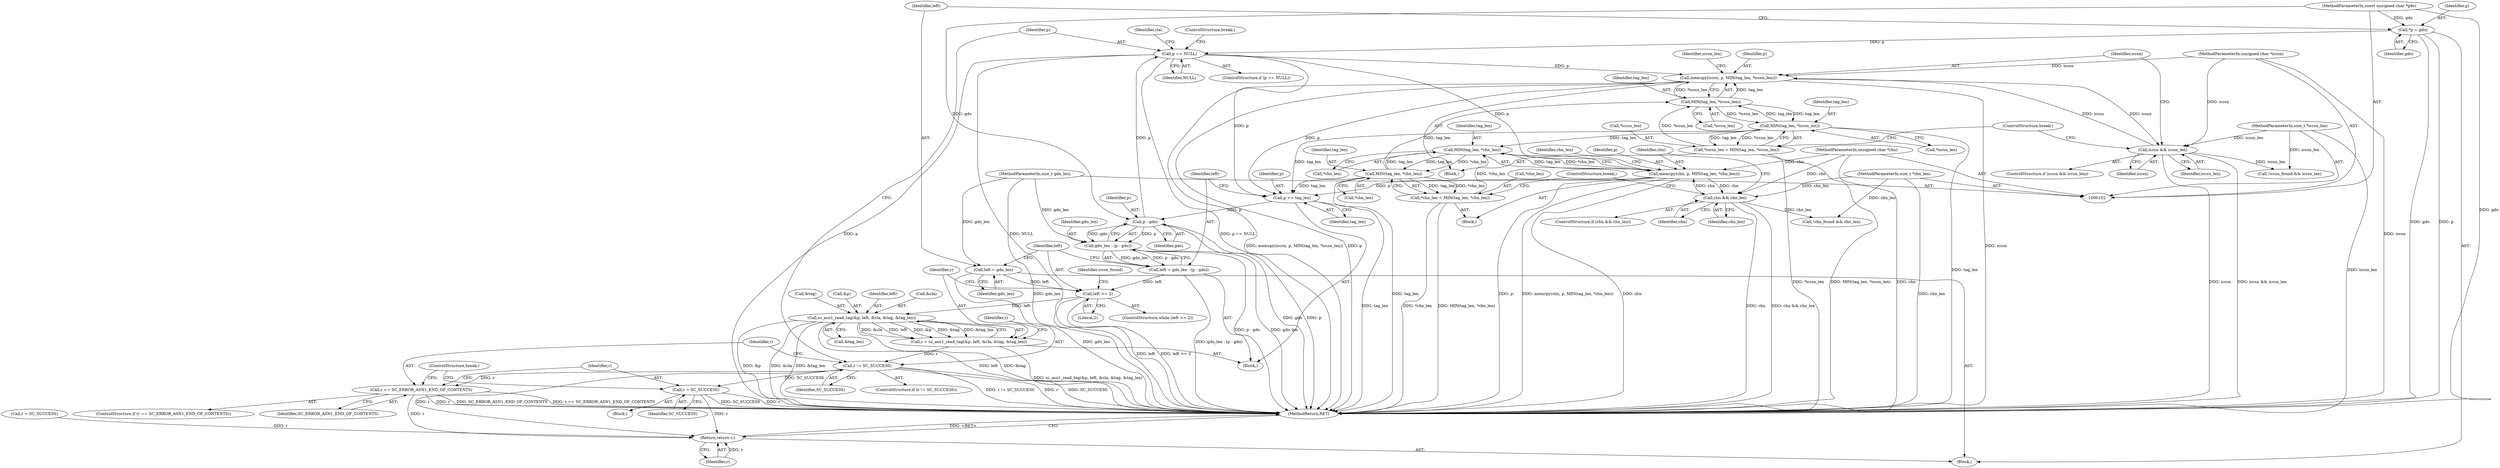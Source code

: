 digraph "0_OpenSC_8fe377e93b4b56060e5bbfb6f3142ceaeca744fa_18@API" {
"1000140" [label="(Call,sc_asn1_read_tag(&p, left, &cla, &tag, &tag_len))"];
"1000131" [label="(Call,left >= 2)"];
"1000229" [label="(Call,left = gdo_len - (p - gdo))"];
"1000231" [label="(Call,gdo_len - (p - gdo))"];
"1000104" [label="(MethodParameterIn,size_t gdo_len)"];
"1000233" [label="(Call,p - gdo)"];
"1000226" [label="(Call,p += tag_len)"];
"1000221" [label="(Call,MIN(tag_len, *chn_len))"];
"1000214" [label="(Call,MIN(tag_len, *chn_len))"];
"1000197" [label="(Call,MIN(tag_len, *iccsn_len))"];
"1000190" [label="(Call,MIN(tag_len, *iccsn_len))"];
"1000194" [label="(Call,*iccsn_len = MIN(tag_len, *iccsn_len))"];
"1000218" [label="(Call,*chn_len = MIN(tag_len, *chn_len))"];
"1000187" [label="(Call,memcpy(iccsn, p, MIN(tag_len, *iccsn_len)))"];
"1000183" [label="(Call,iccsn && iccsn_len)"];
"1000105" [label="(MethodParameterIn,unsigned char *iccsn)"];
"1000106" [label="(MethodParameterIn,size_t *iccsn_len)"];
"1000165" [label="(Call,p == NULL)"];
"1000123" [label="(Call,*p = gdo)"];
"1000103" [label="(MethodParameterIn,const unsigned char *gdo)"];
"1000211" [label="(Call,memcpy(chn, p, MIN(tag_len, *chn_len)))"];
"1000207" [label="(Call,chn && chn_len)"];
"1000107" [label="(MethodParameterIn,unsigned char *chn)"];
"1000108" [label="(MethodParameterIn,size_t *chn_len)"];
"1000127" [label="(Call,left = gdo_len)"];
"1000138" [label="(Call,r = sc_asn1_read_tag(&p, left, &cla, &tag, &tag_len))"];
"1000151" [label="(Call,r != SC_SUCCESS)"];
"1000156" [label="(Call,r == SC_ERROR_ASN1_END_OF_CONTENTS)"];
"1000254" [label="(Return,return r;)"];
"1000160" [label="(Call,r = SC_SUCCESS)"];
"1000123" [label="(Call,*p = gdo)"];
"1000167" [label="(Identifier,NULL)"];
"1000183" [label="(Call,iccsn && iccsn_len)"];
"1000169" [label="(ControlStructure,break;)"];
"1000213" [label="(Identifier,p)"];
"1000223" [label="(Call,*chn_len)"];
"1000159" [label="(Block,)"];
"1000141" [label="(Call,&p)"];
"1000143" [label="(Identifier,left)"];
"1000191" [label="(Identifier,tag_len)"];
"1000150" [label="(ControlStructure,if (r != SC_SUCCESS))"];
"1000156" [label="(Call,r == SC_ERROR_ASN1_END_OF_CONTENTS)"];
"1000140" [label="(Call,sc_asn1_read_tag(&p, left, &cla, &tag, &tag_len))"];
"1000130" [label="(ControlStructure,while (left >= 2))"];
"1000220" [label="(Identifier,chn_len)"];
"1000162" [label="(Identifier,SC_SUCCESS)"];
"1000206" [label="(ControlStructure,if (chn && chn_len))"];
"1000187" [label="(Call,memcpy(iccsn, p, MIN(tag_len, *iccsn_len)))"];
"1000196" [label="(Identifier,iccsn_len)"];
"1000230" [label="(Identifier,left)"];
"1000212" [label="(Identifier,chn)"];
"1000185" [label="(Identifier,iccsn_len)"];
"1000157" [label="(Identifier,r)"];
"1000139" [label="(Identifier,r)"];
"1000144" [label="(Call,&cla)"];
"1000211" [label="(Call,memcpy(chn, p, MIN(tag_len, *chn_len)))"];
"1000129" [label="(Identifier,gdo_len)"];
"1000199" [label="(Call,*iccsn_len)"];
"1000207" [label="(Call,chn && chn_len)"];
"1000131" [label="(Call,left >= 2)"];
"1000226" [label="(Call,p += tag_len)"];
"1000221" [label="(Call,MIN(tag_len, *chn_len))"];
"1000210" [label="(Block,)"];
"1000106" [label="(MethodParameterIn,size_t *iccsn_len)"];
"1000194" [label="(Call,*iccsn_len = MIN(tag_len, *iccsn_len))"];
"1000163" [label="(ControlStructure,break;)"];
"1000190" [label="(Call,MIN(tag_len, *iccsn_len))"];
"1000231" [label="(Call,gdo_len - (p - gdo))"];
"1000134" [label="(Block,)"];
"1000128" [label="(Identifier,left)"];
"1000234" [label="(Identifier,p)"];
"1000192" [label="(Call,*iccsn_len)"];
"1000229" [label="(Call,left = gdo_len - (p - gdo))"];
"1000225" [label="(ControlStructure,break;)"];
"1000186" [label="(Block,)"];
"1000215" [label="(Identifier,tag_len)"];
"1000107" [label="(MethodParameterIn,unsigned char *chn)"];
"1000108" [label="(MethodParameterIn,size_t *chn_len)"];
"1000148" [label="(Call,&tag_len)"];
"1000208" [label="(Identifier,chn)"];
"1000232" [label="(Identifier,gdo_len)"];
"1000138" [label="(Call,r = sc_asn1_read_tag(&p, left, &cla, &tag, &tag_len))"];
"1000233" [label="(Call,p - gdo)"];
"1000103" [label="(MethodParameterIn,const unsigned char *gdo)"];
"1000151" [label="(Call,r != SC_SUCCESS)"];
"1000237" [label="(Call,!iccsn_found && iccsn_len)"];
"1000189" [label="(Identifier,p)"];
"1000201" [label="(ControlStructure,break;)"];
"1000132" [label="(Identifier,left)"];
"1000166" [label="(Identifier,p)"];
"1000209" [label="(Identifier,chn_len)"];
"1000109" [label="(Block,)"];
"1000105" [label="(MethodParameterIn,unsigned char *iccsn)"];
"1000246" [label="(Call,!chn_found && chn_len)"];
"1000133" [label="(Literal,2)"];
"1000164" [label="(ControlStructure,if (p == NULL))"];
"1000146" [label="(Call,&tag)"];
"1000254" [label="(Return,return r;)"];
"1000161" [label="(Identifier,r)"];
"1000235" [label="(Identifier,gdo)"];
"1000256" [label="(MethodReturn,RET)"];
"1000104" [label="(MethodParameterIn,size_t gdo_len)"];
"1000111" [label="(Call,r = SC_SUCCESS)"];
"1000219" [label="(Call,*chn_len)"];
"1000172" [label="(Identifier,cla)"];
"1000155" [label="(ControlStructure,if (r == SC_ERROR_ASN1_END_OF_CONTENTS))"];
"1000153" [label="(Identifier,SC_SUCCESS)"];
"1000214" [label="(Call,MIN(tag_len, *chn_len))"];
"1000198" [label="(Identifier,tag_len)"];
"1000152" [label="(Identifier,r)"];
"1000125" [label="(Identifier,gdo)"];
"1000255" [label="(Identifier,r)"];
"1000239" [label="(Identifier,iccsn_found)"];
"1000195" [label="(Call,*iccsn_len)"];
"1000160" [label="(Call,r = SC_SUCCESS)"];
"1000127" [label="(Call,left = gdo_len)"];
"1000165" [label="(Call,p == NULL)"];
"1000188" [label="(Identifier,iccsn)"];
"1000222" [label="(Identifier,tag_len)"];
"1000158" [label="(Identifier,SC_ERROR_ASN1_END_OF_CONTENTS)"];
"1000218" [label="(Call,*chn_len = MIN(tag_len, *chn_len))"];
"1000228" [label="(Identifier,tag_len)"];
"1000197" [label="(Call,MIN(tag_len, *iccsn_len))"];
"1000182" [label="(ControlStructure,if (iccsn && iccsn_len))"];
"1000227" [label="(Identifier,p)"];
"1000216" [label="(Call,*chn_len)"];
"1000124" [label="(Identifier,p)"];
"1000184" [label="(Identifier,iccsn)"];
"1000140" -> "1000138"  [label="AST: "];
"1000140" -> "1000148"  [label="CFG: "];
"1000141" -> "1000140"  [label="AST: "];
"1000143" -> "1000140"  [label="AST: "];
"1000144" -> "1000140"  [label="AST: "];
"1000146" -> "1000140"  [label="AST: "];
"1000148" -> "1000140"  [label="AST: "];
"1000138" -> "1000140"  [label="CFG: "];
"1000140" -> "1000256"  [label="DDG: &p"];
"1000140" -> "1000256"  [label="DDG: &cla"];
"1000140" -> "1000256"  [label="DDG: &tag_len"];
"1000140" -> "1000256"  [label="DDG: left"];
"1000140" -> "1000256"  [label="DDG: &tag"];
"1000140" -> "1000138"  [label="DDG: &cla"];
"1000140" -> "1000138"  [label="DDG: left"];
"1000140" -> "1000138"  [label="DDG: &p"];
"1000140" -> "1000138"  [label="DDG: &tag"];
"1000140" -> "1000138"  [label="DDG: &tag_len"];
"1000131" -> "1000140"  [label="DDG: left"];
"1000131" -> "1000130"  [label="AST: "];
"1000131" -> "1000133"  [label="CFG: "];
"1000132" -> "1000131"  [label="AST: "];
"1000133" -> "1000131"  [label="AST: "];
"1000139" -> "1000131"  [label="CFG: "];
"1000239" -> "1000131"  [label="CFG: "];
"1000131" -> "1000256"  [label="DDG: left"];
"1000131" -> "1000256"  [label="DDG: left >= 2"];
"1000229" -> "1000131"  [label="DDG: left"];
"1000127" -> "1000131"  [label="DDG: left"];
"1000229" -> "1000134"  [label="AST: "];
"1000229" -> "1000231"  [label="CFG: "];
"1000230" -> "1000229"  [label="AST: "];
"1000231" -> "1000229"  [label="AST: "];
"1000132" -> "1000229"  [label="CFG: "];
"1000229" -> "1000256"  [label="DDG: gdo_len - (p - gdo)"];
"1000231" -> "1000229"  [label="DDG: gdo_len"];
"1000231" -> "1000229"  [label="DDG: p - gdo"];
"1000231" -> "1000233"  [label="CFG: "];
"1000232" -> "1000231"  [label="AST: "];
"1000233" -> "1000231"  [label="AST: "];
"1000231" -> "1000256"  [label="DDG: p - gdo"];
"1000231" -> "1000256"  [label="DDG: gdo_len"];
"1000104" -> "1000231"  [label="DDG: gdo_len"];
"1000233" -> "1000231"  [label="DDG: p"];
"1000233" -> "1000231"  [label="DDG: gdo"];
"1000104" -> "1000102"  [label="AST: "];
"1000104" -> "1000256"  [label="DDG: gdo_len"];
"1000104" -> "1000127"  [label="DDG: gdo_len"];
"1000233" -> "1000235"  [label="CFG: "];
"1000234" -> "1000233"  [label="AST: "];
"1000235" -> "1000233"  [label="AST: "];
"1000233" -> "1000256"  [label="DDG: gdo"];
"1000233" -> "1000256"  [label="DDG: p"];
"1000233" -> "1000165"  [label="DDG: p"];
"1000226" -> "1000233"  [label="DDG: p"];
"1000103" -> "1000233"  [label="DDG: gdo"];
"1000226" -> "1000134"  [label="AST: "];
"1000226" -> "1000228"  [label="CFG: "];
"1000227" -> "1000226"  [label="AST: "];
"1000228" -> "1000226"  [label="AST: "];
"1000230" -> "1000226"  [label="CFG: "];
"1000226" -> "1000256"  [label="DDG: tag_len"];
"1000221" -> "1000226"  [label="DDG: tag_len"];
"1000197" -> "1000226"  [label="DDG: tag_len"];
"1000187" -> "1000226"  [label="DDG: p"];
"1000165" -> "1000226"  [label="DDG: p"];
"1000211" -> "1000226"  [label="DDG: p"];
"1000221" -> "1000218"  [label="AST: "];
"1000221" -> "1000223"  [label="CFG: "];
"1000222" -> "1000221"  [label="AST: "];
"1000223" -> "1000221"  [label="AST: "];
"1000218" -> "1000221"  [label="CFG: "];
"1000221" -> "1000256"  [label="DDG: tag_len"];
"1000221" -> "1000190"  [label="DDG: tag_len"];
"1000221" -> "1000214"  [label="DDG: tag_len"];
"1000221" -> "1000218"  [label="DDG: tag_len"];
"1000221" -> "1000218"  [label="DDG: *chn_len"];
"1000214" -> "1000221"  [label="DDG: tag_len"];
"1000214" -> "1000221"  [label="DDG: *chn_len"];
"1000214" -> "1000211"  [label="AST: "];
"1000214" -> "1000216"  [label="CFG: "];
"1000215" -> "1000214"  [label="AST: "];
"1000216" -> "1000214"  [label="AST: "];
"1000211" -> "1000214"  [label="CFG: "];
"1000214" -> "1000211"  [label="DDG: tag_len"];
"1000214" -> "1000211"  [label="DDG: *chn_len"];
"1000197" -> "1000214"  [label="DDG: tag_len"];
"1000218" -> "1000214"  [label="DDG: *chn_len"];
"1000197" -> "1000194"  [label="AST: "];
"1000197" -> "1000199"  [label="CFG: "];
"1000198" -> "1000197"  [label="AST: "];
"1000199" -> "1000197"  [label="AST: "];
"1000194" -> "1000197"  [label="CFG: "];
"1000197" -> "1000256"  [label="DDG: tag_len"];
"1000197" -> "1000190"  [label="DDG: tag_len"];
"1000197" -> "1000194"  [label="DDG: tag_len"];
"1000197" -> "1000194"  [label="DDG: *iccsn_len"];
"1000190" -> "1000197"  [label="DDG: tag_len"];
"1000190" -> "1000197"  [label="DDG: *iccsn_len"];
"1000190" -> "1000187"  [label="AST: "];
"1000190" -> "1000192"  [label="CFG: "];
"1000191" -> "1000190"  [label="AST: "];
"1000192" -> "1000190"  [label="AST: "];
"1000187" -> "1000190"  [label="CFG: "];
"1000190" -> "1000187"  [label="DDG: tag_len"];
"1000190" -> "1000187"  [label="DDG: *iccsn_len"];
"1000194" -> "1000190"  [label="DDG: *iccsn_len"];
"1000194" -> "1000186"  [label="AST: "];
"1000195" -> "1000194"  [label="AST: "];
"1000201" -> "1000194"  [label="CFG: "];
"1000194" -> "1000256"  [label="DDG: *iccsn_len"];
"1000194" -> "1000256"  [label="DDG: MIN(tag_len, *iccsn_len)"];
"1000218" -> "1000210"  [label="AST: "];
"1000219" -> "1000218"  [label="AST: "];
"1000225" -> "1000218"  [label="CFG: "];
"1000218" -> "1000256"  [label="DDG: MIN(tag_len, *chn_len)"];
"1000218" -> "1000256"  [label="DDG: *chn_len"];
"1000187" -> "1000186"  [label="AST: "];
"1000188" -> "1000187"  [label="AST: "];
"1000189" -> "1000187"  [label="AST: "];
"1000196" -> "1000187"  [label="CFG: "];
"1000187" -> "1000256"  [label="DDG: iccsn"];
"1000187" -> "1000256"  [label="DDG: memcpy(iccsn, p, MIN(tag_len, *iccsn_len))"];
"1000187" -> "1000256"  [label="DDG: p"];
"1000187" -> "1000183"  [label="DDG: iccsn"];
"1000183" -> "1000187"  [label="DDG: iccsn"];
"1000105" -> "1000187"  [label="DDG: iccsn"];
"1000165" -> "1000187"  [label="DDG: p"];
"1000183" -> "1000182"  [label="AST: "];
"1000183" -> "1000184"  [label="CFG: "];
"1000183" -> "1000185"  [label="CFG: "];
"1000184" -> "1000183"  [label="AST: "];
"1000185" -> "1000183"  [label="AST: "];
"1000188" -> "1000183"  [label="CFG: "];
"1000201" -> "1000183"  [label="CFG: "];
"1000183" -> "1000256"  [label="DDG: iccsn"];
"1000183" -> "1000256"  [label="DDG: iccsn && iccsn_len"];
"1000105" -> "1000183"  [label="DDG: iccsn"];
"1000106" -> "1000183"  [label="DDG: iccsn_len"];
"1000183" -> "1000237"  [label="DDG: iccsn_len"];
"1000105" -> "1000102"  [label="AST: "];
"1000105" -> "1000256"  [label="DDG: iccsn"];
"1000106" -> "1000102"  [label="AST: "];
"1000106" -> "1000256"  [label="DDG: iccsn_len"];
"1000106" -> "1000237"  [label="DDG: iccsn_len"];
"1000165" -> "1000164"  [label="AST: "];
"1000165" -> "1000167"  [label="CFG: "];
"1000166" -> "1000165"  [label="AST: "];
"1000167" -> "1000165"  [label="AST: "];
"1000169" -> "1000165"  [label="CFG: "];
"1000172" -> "1000165"  [label="CFG: "];
"1000165" -> "1000256"  [label="DDG: p"];
"1000165" -> "1000256"  [label="DDG: NULL"];
"1000165" -> "1000256"  [label="DDG: p == NULL"];
"1000123" -> "1000165"  [label="DDG: p"];
"1000165" -> "1000211"  [label="DDG: p"];
"1000123" -> "1000109"  [label="AST: "];
"1000123" -> "1000125"  [label="CFG: "];
"1000124" -> "1000123"  [label="AST: "];
"1000125" -> "1000123"  [label="AST: "];
"1000128" -> "1000123"  [label="CFG: "];
"1000123" -> "1000256"  [label="DDG: gdo"];
"1000123" -> "1000256"  [label="DDG: p"];
"1000103" -> "1000123"  [label="DDG: gdo"];
"1000103" -> "1000102"  [label="AST: "];
"1000103" -> "1000256"  [label="DDG: gdo"];
"1000211" -> "1000210"  [label="AST: "];
"1000212" -> "1000211"  [label="AST: "];
"1000213" -> "1000211"  [label="AST: "];
"1000220" -> "1000211"  [label="CFG: "];
"1000211" -> "1000256"  [label="DDG: chn"];
"1000211" -> "1000256"  [label="DDG: p"];
"1000211" -> "1000256"  [label="DDG: memcpy(chn, p, MIN(tag_len, *chn_len))"];
"1000211" -> "1000207"  [label="DDG: chn"];
"1000207" -> "1000211"  [label="DDG: chn"];
"1000107" -> "1000211"  [label="DDG: chn"];
"1000207" -> "1000206"  [label="AST: "];
"1000207" -> "1000208"  [label="CFG: "];
"1000207" -> "1000209"  [label="CFG: "];
"1000208" -> "1000207"  [label="AST: "];
"1000209" -> "1000207"  [label="AST: "];
"1000212" -> "1000207"  [label="CFG: "];
"1000225" -> "1000207"  [label="CFG: "];
"1000207" -> "1000256"  [label="DDG: chn"];
"1000207" -> "1000256"  [label="DDG: chn && chn_len"];
"1000107" -> "1000207"  [label="DDG: chn"];
"1000108" -> "1000207"  [label="DDG: chn_len"];
"1000207" -> "1000246"  [label="DDG: chn_len"];
"1000107" -> "1000102"  [label="AST: "];
"1000107" -> "1000256"  [label="DDG: chn"];
"1000108" -> "1000102"  [label="AST: "];
"1000108" -> "1000256"  [label="DDG: chn_len"];
"1000108" -> "1000246"  [label="DDG: chn_len"];
"1000127" -> "1000109"  [label="AST: "];
"1000127" -> "1000129"  [label="CFG: "];
"1000128" -> "1000127"  [label="AST: "];
"1000129" -> "1000127"  [label="AST: "];
"1000132" -> "1000127"  [label="CFG: "];
"1000127" -> "1000256"  [label="DDG: gdo_len"];
"1000138" -> "1000134"  [label="AST: "];
"1000139" -> "1000138"  [label="AST: "];
"1000152" -> "1000138"  [label="CFG: "];
"1000138" -> "1000256"  [label="DDG: sc_asn1_read_tag(&p, left, &cla, &tag, &tag_len)"];
"1000138" -> "1000151"  [label="DDG: r"];
"1000151" -> "1000150"  [label="AST: "];
"1000151" -> "1000153"  [label="CFG: "];
"1000152" -> "1000151"  [label="AST: "];
"1000153" -> "1000151"  [label="AST: "];
"1000157" -> "1000151"  [label="CFG: "];
"1000166" -> "1000151"  [label="CFG: "];
"1000151" -> "1000256"  [label="DDG: r != SC_SUCCESS"];
"1000151" -> "1000256"  [label="DDG: r"];
"1000151" -> "1000256"  [label="DDG: SC_SUCCESS"];
"1000151" -> "1000156"  [label="DDG: r"];
"1000151" -> "1000160"  [label="DDG: SC_SUCCESS"];
"1000151" -> "1000254"  [label="DDG: r"];
"1000156" -> "1000155"  [label="AST: "];
"1000156" -> "1000158"  [label="CFG: "];
"1000157" -> "1000156"  [label="AST: "];
"1000158" -> "1000156"  [label="AST: "];
"1000161" -> "1000156"  [label="CFG: "];
"1000163" -> "1000156"  [label="CFG: "];
"1000156" -> "1000256"  [label="DDG: r"];
"1000156" -> "1000256"  [label="DDG: SC_ERROR_ASN1_END_OF_CONTENTS"];
"1000156" -> "1000256"  [label="DDG: r == SC_ERROR_ASN1_END_OF_CONTENTS"];
"1000156" -> "1000254"  [label="DDG: r"];
"1000254" -> "1000109"  [label="AST: "];
"1000254" -> "1000255"  [label="CFG: "];
"1000255" -> "1000254"  [label="AST: "];
"1000256" -> "1000254"  [label="CFG: "];
"1000254" -> "1000256"  [label="DDG: <RET>"];
"1000255" -> "1000254"  [label="DDG: r"];
"1000111" -> "1000254"  [label="DDG: r"];
"1000160" -> "1000254"  [label="DDG: r"];
"1000160" -> "1000159"  [label="AST: "];
"1000160" -> "1000162"  [label="CFG: "];
"1000161" -> "1000160"  [label="AST: "];
"1000162" -> "1000160"  [label="AST: "];
"1000163" -> "1000160"  [label="CFG: "];
"1000160" -> "1000256"  [label="DDG: SC_SUCCESS"];
"1000160" -> "1000256"  [label="DDG: r"];
}
